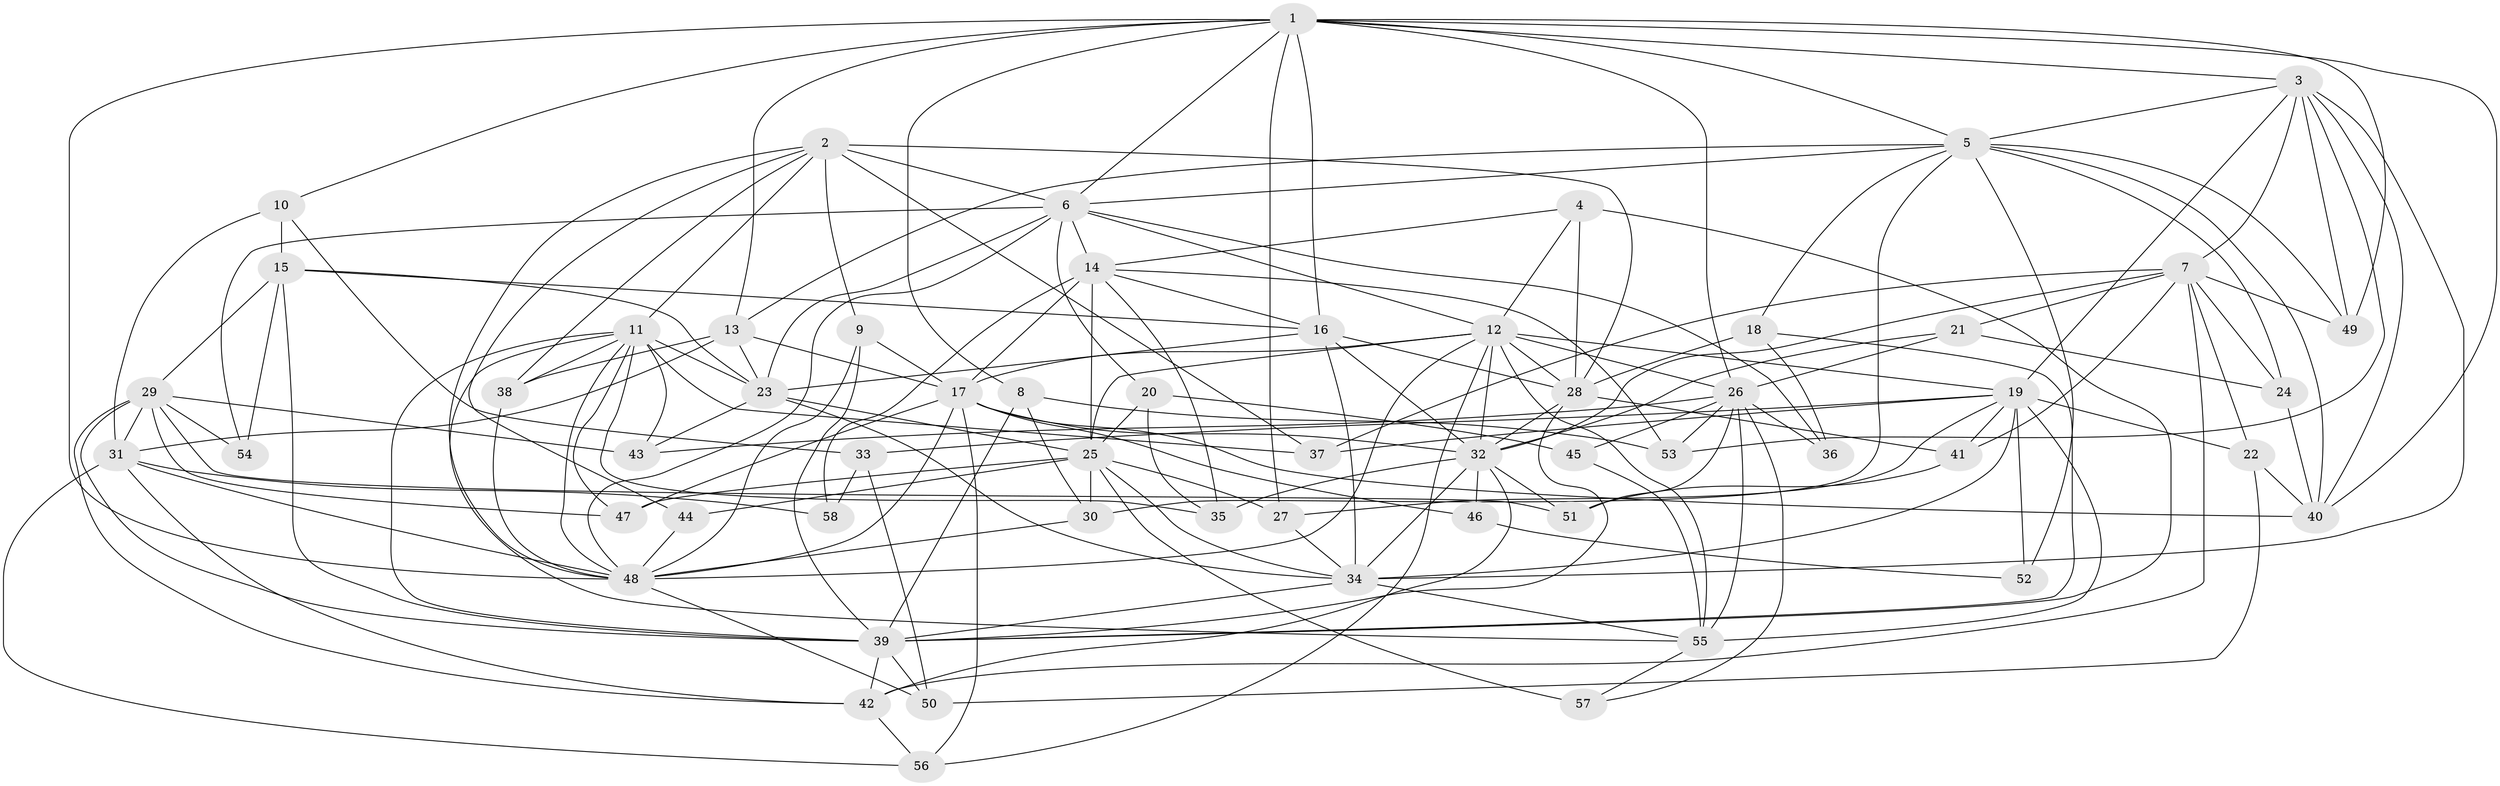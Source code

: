 // original degree distribution, {4: 1.0}
// Generated by graph-tools (version 1.1) at 2025/53/03/04/25 22:53:47]
// undirected, 58 vertices, 177 edges
graph export_dot {
  node [color=gray90,style=filled];
  1;
  2;
  3;
  4;
  5;
  6;
  7;
  8;
  9;
  10;
  11;
  12;
  13;
  14;
  15;
  16;
  17;
  18;
  19;
  20;
  21;
  22;
  23;
  24;
  25;
  26;
  27;
  28;
  29;
  30;
  31;
  32;
  33;
  34;
  35;
  36;
  37;
  38;
  39;
  40;
  41;
  42;
  43;
  44;
  45;
  46;
  47;
  48;
  49;
  50;
  51;
  52;
  53;
  54;
  55;
  56;
  57;
  58;
  1 -- 3 [weight=1.0];
  1 -- 5 [weight=1.0];
  1 -- 6 [weight=1.0];
  1 -- 8 [weight=1.0];
  1 -- 10 [weight=1.0];
  1 -- 13 [weight=1.0];
  1 -- 16 [weight=1.0];
  1 -- 26 [weight=1.0];
  1 -- 27 [weight=1.0];
  1 -- 40 [weight=1.0];
  1 -- 48 [weight=1.0];
  1 -- 49 [weight=1.0];
  2 -- 6 [weight=1.0];
  2 -- 9 [weight=1.0];
  2 -- 11 [weight=1.0];
  2 -- 28 [weight=3.0];
  2 -- 37 [weight=1.0];
  2 -- 38 [weight=1.0];
  2 -- 44 [weight=1.0];
  2 -- 48 [weight=1.0];
  3 -- 5 [weight=1.0];
  3 -- 7 [weight=2.0];
  3 -- 19 [weight=1.0];
  3 -- 34 [weight=2.0];
  3 -- 40 [weight=1.0];
  3 -- 49 [weight=1.0];
  3 -- 53 [weight=1.0];
  4 -- 12 [weight=1.0];
  4 -- 14 [weight=1.0];
  4 -- 28 [weight=1.0];
  4 -- 39 [weight=1.0];
  5 -- 6 [weight=1.0];
  5 -- 13 [weight=1.0];
  5 -- 18 [weight=1.0];
  5 -- 24 [weight=1.0];
  5 -- 30 [weight=1.0];
  5 -- 40 [weight=1.0];
  5 -- 49 [weight=1.0];
  5 -- 52 [weight=1.0];
  6 -- 12 [weight=1.0];
  6 -- 14 [weight=1.0];
  6 -- 20 [weight=1.0];
  6 -- 23 [weight=1.0];
  6 -- 36 [weight=2.0];
  6 -- 48 [weight=1.0];
  6 -- 54 [weight=2.0];
  7 -- 21 [weight=1.0];
  7 -- 22 [weight=1.0];
  7 -- 24 [weight=1.0];
  7 -- 32 [weight=1.0];
  7 -- 37 [weight=1.0];
  7 -- 41 [weight=1.0];
  7 -- 42 [weight=1.0];
  7 -- 49 [weight=1.0];
  8 -- 30 [weight=1.0];
  8 -- 39 [weight=1.0];
  8 -- 53 [weight=1.0];
  9 -- 17 [weight=1.0];
  9 -- 39 [weight=1.0];
  9 -- 48 [weight=1.0];
  10 -- 15 [weight=1.0];
  10 -- 31 [weight=1.0];
  10 -- 33 [weight=1.0];
  11 -- 23 [weight=1.0];
  11 -- 35 [weight=1.0];
  11 -- 37 [weight=1.0];
  11 -- 38 [weight=1.0];
  11 -- 39 [weight=1.0];
  11 -- 43 [weight=3.0];
  11 -- 47 [weight=1.0];
  11 -- 48 [weight=1.0];
  11 -- 55 [weight=1.0];
  12 -- 17 [weight=1.0];
  12 -- 19 [weight=1.0];
  12 -- 25 [weight=1.0];
  12 -- 26 [weight=2.0];
  12 -- 28 [weight=1.0];
  12 -- 32 [weight=1.0];
  12 -- 48 [weight=1.0];
  12 -- 55 [weight=1.0];
  12 -- 56 [weight=1.0];
  13 -- 17 [weight=1.0];
  13 -- 23 [weight=1.0];
  13 -- 31 [weight=1.0];
  13 -- 38 [weight=1.0];
  14 -- 16 [weight=1.0];
  14 -- 17 [weight=2.0];
  14 -- 25 [weight=1.0];
  14 -- 35 [weight=1.0];
  14 -- 53 [weight=1.0];
  14 -- 58 [weight=2.0];
  15 -- 16 [weight=1.0];
  15 -- 23 [weight=1.0];
  15 -- 29 [weight=1.0];
  15 -- 39 [weight=1.0];
  15 -- 54 [weight=1.0];
  16 -- 23 [weight=1.0];
  16 -- 28 [weight=1.0];
  16 -- 32 [weight=2.0];
  16 -- 34 [weight=1.0];
  17 -- 32 [weight=1.0];
  17 -- 40 [weight=1.0];
  17 -- 46 [weight=2.0];
  17 -- 47 [weight=1.0];
  17 -- 48 [weight=1.0];
  17 -- 56 [weight=1.0];
  18 -- 28 [weight=1.0];
  18 -- 36 [weight=1.0];
  18 -- 39 [weight=1.0];
  19 -- 22 [weight=1.0];
  19 -- 27 [weight=1.0];
  19 -- 33 [weight=1.0];
  19 -- 34 [weight=1.0];
  19 -- 37 [weight=1.0];
  19 -- 41 [weight=1.0];
  19 -- 52 [weight=2.0];
  19 -- 55 [weight=2.0];
  20 -- 25 [weight=1.0];
  20 -- 35 [weight=1.0];
  20 -- 45 [weight=1.0];
  21 -- 24 [weight=1.0];
  21 -- 26 [weight=1.0];
  21 -- 32 [weight=1.0];
  22 -- 40 [weight=1.0];
  22 -- 50 [weight=1.0];
  23 -- 25 [weight=1.0];
  23 -- 34 [weight=1.0];
  23 -- 43 [weight=1.0];
  24 -- 40 [weight=1.0];
  25 -- 27 [weight=1.0];
  25 -- 30 [weight=1.0];
  25 -- 34 [weight=1.0];
  25 -- 44 [weight=2.0];
  25 -- 47 [weight=1.0];
  25 -- 57 [weight=2.0];
  26 -- 36 [weight=1.0];
  26 -- 43 [weight=1.0];
  26 -- 45 [weight=2.0];
  26 -- 51 [weight=1.0];
  26 -- 53 [weight=1.0];
  26 -- 55 [weight=1.0];
  26 -- 57 [weight=1.0];
  27 -- 34 [weight=1.0];
  28 -- 32 [weight=1.0];
  28 -- 39 [weight=1.0];
  28 -- 41 [weight=1.0];
  29 -- 31 [weight=2.0];
  29 -- 39 [weight=2.0];
  29 -- 42 [weight=1.0];
  29 -- 43 [weight=1.0];
  29 -- 47 [weight=1.0];
  29 -- 51 [weight=1.0];
  29 -- 54 [weight=1.0];
  30 -- 48 [weight=1.0];
  31 -- 42 [weight=1.0];
  31 -- 48 [weight=1.0];
  31 -- 56 [weight=1.0];
  31 -- 58 [weight=1.0];
  32 -- 34 [weight=1.0];
  32 -- 35 [weight=1.0];
  32 -- 42 [weight=1.0];
  32 -- 46 [weight=1.0];
  32 -- 51 [weight=1.0];
  33 -- 50 [weight=1.0];
  33 -- 58 [weight=1.0];
  34 -- 39 [weight=1.0];
  34 -- 55 [weight=1.0];
  38 -- 48 [weight=1.0];
  39 -- 42 [weight=1.0];
  39 -- 50 [weight=1.0];
  41 -- 51 [weight=1.0];
  42 -- 56 [weight=1.0];
  44 -- 48 [weight=1.0];
  45 -- 55 [weight=1.0];
  46 -- 52 [weight=1.0];
  48 -- 50 [weight=1.0];
  55 -- 57 [weight=1.0];
}

